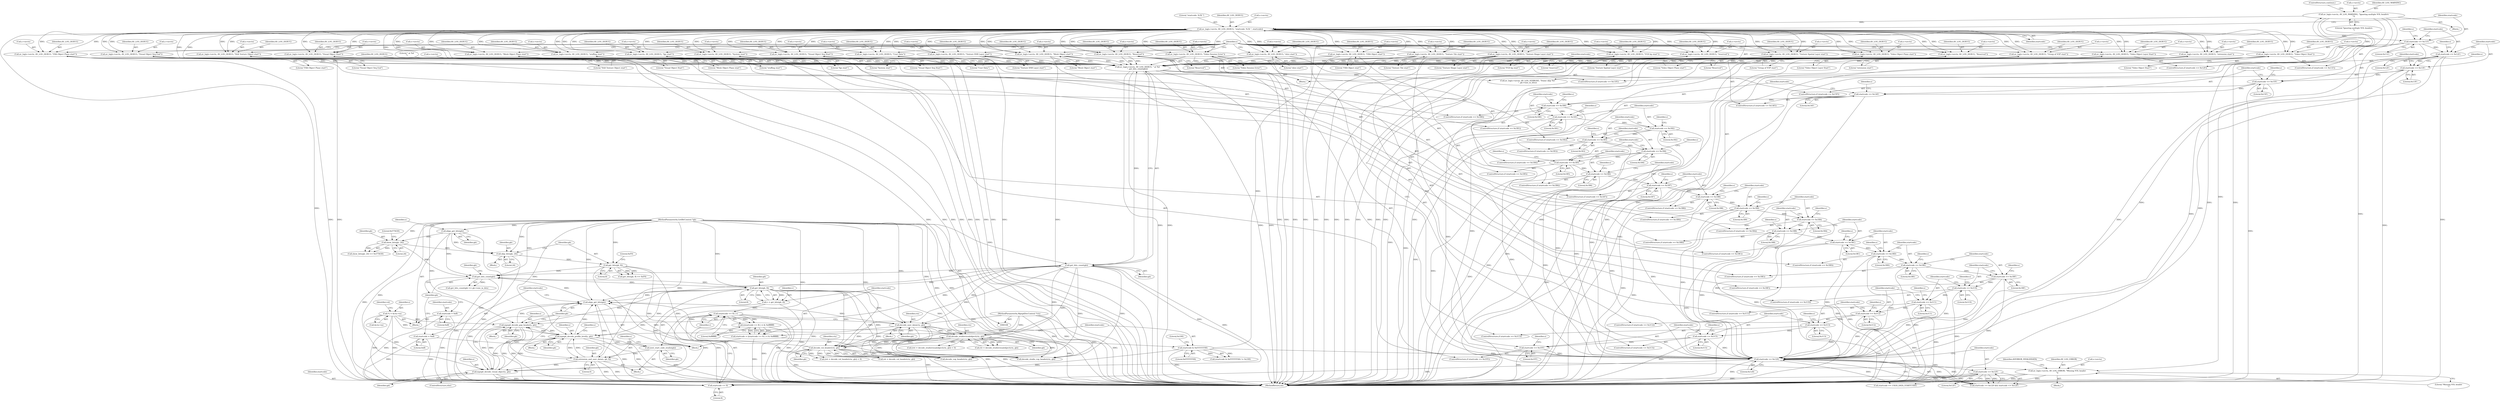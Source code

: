 digraph "0_FFmpeg_2fc108f60f98cd00813418a8754a46476b404a3c@pointer" {
"1000734" [label="(Call,av_log(s->avctx, AV_LOG_ERROR, \"Missing VOL header\n\"))"];
"1000578" [label="(Call,av_log(s->avctx, AV_LOG_WARNING, \"Ignoring multiple VOL headers\n\"))"];
"1000558" [label="(Call,av_log(s->avctx, AV_LOG_DEBUG, \" at %d\n\", get_bits_count(gb)))"];
"1000552" [label="(Call,av_log(s->avctx, AV_LOG_DEBUG, \"System start\"))"];
"1000255" [label="(Call,av_log(s->avctx, AV_LOG_DEBUG, \"startcode: %3X \", startcode))"];
"1000241" [label="(Call,startcode & 0xFFFFFF00)"];
"1000230" [label="(Call,startcode = ((startcode << 8) | v) & 0xffffffff)"];
"1000232" [label="(Call,((startcode << 8) | v) & 0xffffffff)"];
"1000233" [label="(Call,(startcode << 8) | v)"];
"1000234" [label="(Call,startcode << 8)"];
"1000694" [label="(Call,startcode = 0xff)"];
"1000568" [label="(Call,startcode >= 0x120)"];
"1000285" [label="(Call,startcode <= 0x13F)"];
"1000274" [label="(Call,startcode <= 0x12F)"];
"1000263" [label="(Call,startcode <= 0x11F)"];
"1000318" [label="(Call,startcode == 0x1B0)"];
"1000307" [label="(Call,startcode <= 0x1AF)"];
"1000296" [label="(Call,startcode <= 0x15F)"];
"1000406" [label="(Call,startcode == 0x1B8)"];
"1000395" [label="(Call,startcode == 0x1B7)"];
"1000384" [label="(Call,startcode == 0x1B6)"];
"1000373" [label="(Call,startcode == 0x1B5)"];
"1000362" [label="(Call,startcode == 0x1B4)"];
"1000351" [label="(Call,startcode == 0x1B3)"];
"1000340" [label="(Call,startcode == 0x1B2)"];
"1000329" [label="(Call,startcode == 0x1B1)"];
"1000417" [label="(Call,startcode == 0x1B9)"];
"1000472" [label="(Call,startcode == 0x1BE)"];
"1000461" [label="(Call,startcode == 0x1BD)"];
"1000450" [label="(Call,startcode == 0x1BC)"];
"1000439" [label="(Call,startcode == 0x1BB)"];
"1000428" [label="(Call,startcode == 0x1BA)"];
"1000516" [label="(Call,startcode == 0x1C2)"];
"1000505" [label="(Call,startcode == 0x1C1)"];
"1000494" [label="(Call,startcode == 0x1C0)"];
"1000483" [label="(Call,startcode == 0x1BF)"];
"1000549" [label="(Call,startcode <= 0x1FF)"];
"1000538" [label="(Call,startcode <= 0x1C5)"];
"1000527" [label="(Call,startcode == 0x1C3)"];
"1000571" [label="(Call,startcode <= 0x12F)"];
"1000172" [label="(Call,startcode = 0xff)"];
"1000225" [label="(Call,v = get_bits(gb, 8))"];
"1000227" [label="(Call,get_bits(gb, 8))"];
"1000179" [label="(Call,get_bits_count(gb))"];
"1000157" [label="(Call,show_bits(gb, 24))"];
"1000126" [label="(Call,align_get_bits(gb))"];
"1000110" [label="(MethodParameterIn,GetBitContext *gb)"];
"1000564" [label="(Call,get_bits_count(gb))"];
"1000167" [label="(Call,get_bits(gb, 8))"];
"1000162" [label="(Call,skip_bits(gb, 24))"];
"1000692" [label="(Call,align_get_bits(gb))"];
"1000612" [label="(Call,mpeg4_decode_gop_header(s, gb))"];
"1000621" [label="(Call,mpeg4_decode_profile_level(s, gb))"];
"1000682" [label="(Call,mpeg4_decode_visual_object(s, gb))"];
"1000113" [label="(Call,*s = &ctx->m)"];
"1000656" [label="(Call,extension_and_user_data(s, gb, 0))"];
"1000654" [label="(Call,next_start_code_studio(gb))"];
"1000675" [label="(Call,decode_studiovisualobject(ctx, gb))"];
"1000591" [label="(Call,decode_vol_header(ctx, gb))"];
"1000603" [label="(Call,decode_user_data(ctx, gb))"];
"1000109" [label="(MethodParameterIn,Mpeg4DecContext *ctx)"];
"1000497" [label="(Call,av_log(s->avctx, AV_LOG_DEBUG, \"Texture SNR Layer start\"))"];
"1000310" [label="(Call,av_log(s->avctx, AV_LOG_DEBUG, \"Reserved\"))"];
"1000530" [label="(Call,av_log(s->avctx, AV_LOG_DEBUG, \"stuffing start\"))"];
"1000387" [label="(Call,av_log(s->avctx, AV_LOG_DEBUG, \"Video Object Plane start\"))"];
"1000431" [label="(Call,av_log(s->avctx, AV_LOG_DEBUG, \"FBA Object start\"))"];
"1000321" [label="(Call,av_log(s->avctx, AV_LOG_DEBUG, \"Visual Object Seq Start\"))"];
"1000420" [label="(Call,av_log(s->avctx, AV_LOG_DEBUG, \"fgs start\"))"];
"1000453" [label="(Call,av_log(s->avctx, AV_LOG_DEBUG, \"Mesh Object start\"))"];
"1000398" [label="(Call,av_log(s->avctx, AV_LOG_DEBUG, \"slice start\"))"];
"1000376" [label="(Call,av_log(s->avctx, AV_LOG_DEBUG, \"Visual Object Start\"))"];
"1000332" [label="(Call,av_log(s->avctx, AV_LOG_DEBUG, \"Visual Object Seq End\"))"];
"1000343" [label="(Call,av_log(s->avctx, AV_LOG_DEBUG, \"User Data\"))"];
"1000519" [label="(Call,av_log(s->avctx, AV_LOG_DEBUG, \"Texture Shape Layer start\"))"];
"1000508" [label="(Call,av_log(s->avctx, AV_LOG_DEBUG, \"Texture Tile start\"))"];
"1000442" [label="(Call,av_log(s->avctx, AV_LOG_DEBUG, \"FBA Object Plane start\"))"];
"1000464" [label="(Call,av_log(s->avctx, AV_LOG_DEBUG, \"Mesh Object Plane start\"))"];
"1000475" [label="(Call,av_log(s->avctx, AV_LOG_DEBUG, \"Still Texture Object start\"))"];
"1000288" [label="(Call,av_log(s->avctx, AV_LOG_DEBUG, \"Reserved\"))"];
"1000266" [label="(Call,av_log(s->avctx, AV_LOG_DEBUG, \"Video Object Start\"))"];
"1000541" [label="(Call,av_log(s->avctx, AV_LOG_DEBUG, \"reserved\"))"];
"1000277" [label="(Call,av_log(s->avctx, AV_LOG_DEBUG, \"Video Object Layer Start\"))"];
"1000365" [label="(Call,av_log(s->avctx, AV_LOG_DEBUG, \"Video Session Error\"))"];
"1000299" [label="(Call,av_log(s->avctx, AV_LOG_DEBUG, \"FGS bp start\"))"];
"1000409" [label="(Call,av_log(s->avctx, AV_LOG_DEBUG, \"extension start\"))"];
"1000486" [label="(Call,av_log(s->avctx, AV_LOG_DEBUG, \"Texture Spatial Layer start\"))"];
"1000354" [label="(Call,av_log(s->avctx, AV_LOG_DEBUG, \"Group of VOP start\"))"];
"1000227" [label="(Call,get_bits(gb, 8))"];
"1000465" [label="(Call,s->avctx)"];
"1000124" [label="(Identifier,vol)"];
"1000629" [label="(Identifier,s)"];
"1000438" [label="(ControlStructure,if (startcode == 0x1BB))"];
"1000359" [label="(Literal,\"Group of VOP start\")"];
"1000279" [label="(Identifier,s)"];
"1000443" [label="(Call,s->avctx)"];
"1000367" [label="(Identifier,s)"];
"1000458" [label="(Literal,\"Mesh Object start\")"];
"1000166" [label="(Call,get_bits(gb, 8) == 0xF0)"];
"1000386" [label="(Literal,0x1B6)"];
"1000604" [label="(Identifier,ctx)"];
"1000442" [label="(Call,av_log(s->avctx, AV_LOG_DEBUG, \"FBA Object Plane start\"))"];
"1000127" [label="(Identifier,gb)"];
"1000510" [label="(Identifier,s)"];
"1000739" [label="(Literal,\"Missing VOL header\n\")"];
"1000472" [label="(Call,startcode == 0x1BE)"];
"1000548" [label="(ControlStructure,if (startcode <= 0x1FF))"];
"1000375" [label="(Literal,0x1B5)"];
"1000405" [label="(ControlStructure,if (startcode == 0x1B8))"];
"1000497" [label="(Call,av_log(s->avctx, AV_LOG_DEBUG, \"Texture SNR Layer start\"))"];
"1000325" [label="(Identifier,AV_LOG_DEBUG)"];
"1000172" [label="(Call,startcode = 0xff)"];
"1000683" [label="(Identifier,s)"];
"1000179" [label="(Call,get_bits_count(gb))"];
"1000743" [label="(Call,decode_studio_vop_header(ctx, gb))"];
"1000339" [label="(ControlStructure,if (startcode == 0x1B2))"];
"1000460" [label="(ControlStructure,if (startcode == 0x1BD))"];
"1000361" [label="(ControlStructure,if (startcode == 0x1B4))"];
"1000299" [label="(Call,av_log(s->avctx, AV_LOG_DEBUG, \"FGS bp start\"))"];
"1000526" [label="(ControlStructure,if (startcode == 0x1C3))"];
"1000592" [label="(Identifier,ctx)"];
"1000115" [label="(Call,&ctx->m)"];
"1000433" [label="(Identifier,s)"];
"1000429" [label="(Identifier,startcode)"];
"1000485" [label="(Literal,0x1BF)"];
"1000345" [label="(Identifier,s)"];
"1000259" [label="(Identifier,AV_LOG_DEBUG)"];
"1000577" [label="(Block,)"];
"1000387" [label="(Call,av_log(s->avctx, AV_LOG_DEBUG, \"Video Object Plane start\"))"];
"1000306" [label="(ControlStructure,if (startcode <= 0x1AF))"];
"1000326" [label="(Literal,\"Visual Object Seq Start\")"];
"1000242" [label="(Identifier,startcode)"];
"1000228" [label="(Identifier,gb)"];
"1000656" [label="(Call,extension_and_user_data(s, gb, 0))"];
"1000396" [label="(Identifier,startcode)"];
"1000334" [label="(Identifier,s)"];
"1000549" [label="(Call,startcode <= 0x1FF)"];
"1000532" [label="(Identifier,s)"];
"1000455" [label="(Identifier,s)"];
"1000488" [label="(Identifier,s)"];
"1000435" [label="(Identifier,AV_LOG_DEBUG)"];
"1000342" [label="(Literal,0x1B2)"];
"1000695" [label="(Identifier,startcode)"];
"1000377" [label="(Call,s->avctx)"];
"1000266" [label="(Call,av_log(s->avctx, AV_LOG_DEBUG, \"Video Object Start\"))"];
"1000344" [label="(Call,s->avctx)"];
"1000315" [label="(Literal,\"Reserved\")"];
"1000234" [label="(Call,startcode << 8)"];
"1000531" [label="(Call,s->avctx)"];
"1000407" [label="(Identifier,startcode)"];
"1000170" [label="(Literal,0xF0)"];
"1000494" [label="(Call,startcode == 0x1C0)"];
"1000490" [label="(Identifier,AV_LOG_DEBUG)"];
"1000158" [label="(Identifier,gb)"];
"1000502" [label="(Literal,\"Texture SNR Layer start\")"];
"1000538" [label="(Call,startcode <= 0x1C5)"];
"1000293" [label="(Literal,\"Reserved\")"];
"1000394" [label="(ControlStructure,if (startcode == 0x1B7))"];
"1000471" [label="(ControlStructure,if (startcode == 0x1BE))"];
"1000414" [label="(Literal,\"extension start\")"];
"1000378" [label="(Identifier,s)"];
"1000696" [label="(Literal,0xff)"];
"1000599" [label="(Call,startcode == USER_DATA_STARTCODE)"];
"1000321" [label="(Call,av_log(s->avctx, AV_LOG_DEBUG, \"Visual Object Seq Start\"))"];
"1000454" [label="(Call,s->avctx)"];
"1000469" [label="(Literal,\"Mesh Object Plane start\")"];
"1000648" [label="(Block,)"];
"1000354" [label="(Call,av_log(s->avctx, AV_LOG_DEBUG, \"Group of VOP start\"))"];
"1000174" [label="(Literal,0xff)"];
"1000622" [label="(Identifier,s)"];
"1000311" [label="(Call,s->avctx)"];
"1000397" [label="(Literal,0x1B7)"];
"1000735" [label="(Call,s->avctx)"];
"1000236" [label="(Literal,8)"];
"1000501" [label="(Identifier,AV_LOG_DEBUG)"];
"1000528" [label="(Identifier,startcode)"];
"1000425" [label="(Literal,\"fgs start\")"];
"1000556" [label="(Identifier,AV_LOG_DEBUG)"];
"1000243" [label="(Literal,0xFFFFFF00)"];
"1000317" [label="(ControlStructure,if (startcode == 0x1B0))"];
"1000353" [label="(Literal,0x1B3)"];
"1000462" [label="(Identifier,startcode)"];
"1000167" [label="(Call,get_bits(gb, 8))"];
"1000400" [label="(Identifier,s)"];
"1000275" [label="(Identifier,startcode)"];
"1000491" [label="(Literal,\"Texture Spatial Layer start\")"];
"1000523" [label="(Identifier,AV_LOG_DEBUG)"];
"1000420" [label="(Call,av_log(s->avctx, AV_LOG_DEBUG, \"fgs start\"))"];
"1000463" [label="(Literal,0x1BD)"];
"1000406" [label="(Call,startcode == 0x1B8)"];
"1000484" [label="(Identifier,startcode)"];
"1000552" [label="(Call,av_log(s->avctx, AV_LOG_DEBUG, \"System start\"))"];
"1000567" [label="(Call,startcode >= 0x120 && startcode <= 0x12F)"];
"1000301" [label="(Identifier,s)"];
"1000473" [label="(Identifier,startcode)"];
"1000519" [label="(Call,av_log(s->avctx, AV_LOG_DEBUG, \"Texture Shape Layer start\"))"];
"1000362" [label="(Call,startcode == 0x1B4)"];
"1000180" [label="(Identifier,gb)"];
"1000109" [label="(MethodParameterIn,Mpeg4DecContext *ctx)"];
"1000132" [label="(Identifier,s)"];
"1000612" [label="(Call,mpeg4_decode_gop_header(s, gb))"];
"1000322" [label="(Call,s->avctx)"];
"1000570" [label="(Literal,0x120)"];
"1000173" [label="(Identifier,startcode)"];
"1000520" [label="(Call,s->avctx)"];
"1000330" [label="(Identifier,startcode)"];
"1000734" [label="(Call,av_log(s->avctx, AV_LOG_ERROR, \"Missing VOL header\n\"))"];
"1000496" [label="(Literal,0x1C0)"];
"1000541" [label="(Call,av_log(s->avctx, AV_LOG_DEBUG, \"reserved\"))"];
"1000682" [label="(Call,mpeg4_decode_visual_object(s, gb))"];
"1000517" [label="(Identifier,startcode)"];
"1000542" [label="(Call,s->avctx)"];
"1000261" [label="(Identifier,startcode)"];
"1000537" [label="(ControlStructure,if (startcode <= 0x1C5))"];
"1000162" [label="(Call,skip_bits(gb, 24))"];
"1000157" [label="(Call,show_bits(gb, 24))"];
"1000550" [label="(Identifier,startcode)"];
"1000588" [label="(Call,(ret = decode_vol_header(ctx, gb)) < 0)"];
"1000384" [label="(Call,startcode == 0x1B6)"];
"1000235" [label="(Identifier,startcode)"];
"1000741" [label="(Identifier,AVERROR_INVALIDDATA)"];
"1000284" [label="(ControlStructure,if (startcode <= 0x13F))"];
"1000733" [label="(Block,)"];
"1000352" [label="(Identifier,startcode)"];
"1000282" [label="(Literal,\"Video Object Layer Start\")"];
"1000530" [label="(Call,av_log(s->avctx, AV_LOG_DEBUG, \"stuffing start\"))"];
"1000303" [label="(Identifier,AV_LOG_DEBUG)"];
"1000232" [label="(Call,((startcode << 8) | v) & 0xffffffff)"];
"1000543" [label="(Identifier,s)"];
"1000427" [label="(ControlStructure,if (startcode == 0x1BA))"];
"1000444" [label="(Identifier,s)"];
"1000451" [label="(Identifier,startcode)"];
"1000655" [label="(Identifier,gb)"];
"1000169" [label="(Literal,8)"];
"1000440" [label="(Identifier,startcode)"];
"1000613" [label="(Identifier,s)"];
"1000254" [label="(Block,)"];
"1000535" [label="(Literal,\"stuffing start\")"];
"1000499" [label="(Identifier,s)"];
"1000558" [label="(Call,av_log(s->avctx, AV_LOG_DEBUG, \" at %d\n\", get_bits_count(gb)))"];
"1000383" [label="(ControlStructure,if (startcode == 0x1B6))"];
"1000569" [label="(Identifier,startcode)"];
"1000557" [label="(Literal,\"System start\")"];
"1000211" [label="(Call,av_log(s->avctx, AV_LOG_VERBOSE, \"frame skip %d\n\", gb->size_in_bits))"];
"1000126" [label="(Call,align_get_bits(gb))"];
"1000468" [label="(Identifier,AV_LOG_DEBUG)"];
"1000318" [label="(Call,startcode == 0x1B0)"];
"1000363" [label="(Identifier,startcode)"];
"1000658" [label="(Identifier,gb)"];
"1000614" [label="(Identifier,gb)"];
"1000546" [label="(Literal,\"reserved\")"];
"1000351" [label="(Call,startcode == 0x1B3)"];
"1000516" [label="(Call,startcode == 0x1C2)"];
"1000654" [label="(Call,next_start_code_studio(gb))"];
"1000271" [label="(Literal,\"Video Object Start\")"];
"1000562" [label="(Identifier,AV_LOG_DEBUG)"];
"1000563" [label="(Literal,\" at %d\n\")"];
"1000591" [label="(Call,decode_vol_header(ctx, gb))"];
"1000512" [label="(Identifier,AV_LOG_DEBUG)"];
"1000255" [label="(Call,av_log(s->avctx, AV_LOG_DEBUG, \"startcode: %3X \", startcode))"];
"1000464" [label="(Call,av_log(s->avctx, AV_LOG_DEBUG, \"Mesh Object Plane start\"))"];
"1000156" [label="(Call,show_bits(gb, 24) == 0x575630)"];
"1000477" [label="(Identifier,s)"];
"1000589" [label="(Call,ret = decode_vol_header(ctx, gb))"];
"1000584" [label="(ControlStructure,continue;)"];
"1000389" [label="(Identifier,s)"];
"1000296" [label="(Call,startcode <= 0x15F)"];
"1000508" [label="(Call,av_log(s->avctx, AV_LOG_DEBUG, \"Texture Tile start\"))"];
"1000256" [label="(Call,s->avctx)"];
"1000408" [label="(Literal,0x1B8)"];
"1000178" [label="(Call,get_bits_count(gb) >= gb->size_in_bits)"];
"1000402" [label="(Identifier,AV_LOG_DEBUG)"];
"1000559" [label="(Call,s->avctx)"];
"1000466" [label="(Identifier,s)"];
"1000413" [label="(Identifier,AV_LOG_DEBUG)"];
"1000111" [label="(Block,)"];
"1000331" [label="(Literal,0x1B1)"];
"1000551" [label="(Literal,0x1FF)"];
"1000340" [label="(Call,startcode == 0x1B2)"];
"1000504" [label="(ControlStructure,if (startcode == 0x1C1))"];
"1000398" [label="(Call,av_log(s->avctx, AV_LOG_DEBUG, \"slice start\"))"];
"1000307" [label="(Call,startcode <= 0x1AF)"];
"1000403" [label="(Literal,\"slice start\")"];
"1000527" [label="(Call,startcode == 0x1C3)"];
"1000274" [label="(Call,startcode <= 0x12F)"];
"1000310" [label="(Call,av_log(s->avctx, AV_LOG_DEBUG, \"Reserved\"))"];
"1000241" [label="(Call,startcode & 0xFFFFFF00)"];
"1000748" [label="(Call,decode_vop_header(ctx, gb))"];
"1000388" [label="(Call,s->avctx)"];
"1000226" [label="(Identifier,v)"];
"1000573" [label="(Literal,0x12F)"];
"1000507" [label="(Literal,0x1C1)"];
"1000738" [label="(Identifier,AV_LOG_ERROR)"];
"1000364" [label="(Literal,0x1B4)"];
"1000428" [label="(Call,startcode == 0x1BA)"];
"1000432" [label="(Call,s->avctx)"];
"1000332" [label="(Call,av_log(s->avctx, AV_LOG_DEBUG, \"Visual Object Seq End\"))"];
"1000553" [label="(Call,s->avctx)"];
"1000260" [label="(Literal,\"startcode: %3X \")"];
"1000268" [label="(Identifier,s)"];
"1000225" [label="(Call,v = get_bits(gb, 8))"];
"1000308" [label="(Identifier,startcode)"];
"1000751" [label="(MethodReturn,int)"];
"1000336" [label="(Identifier,AV_LOG_DEBUG)"];
"1000366" [label="(Call,s->avctx)"];
"1000329" [label="(Call,startcode == 0x1B1)"];
"1000168" [label="(Identifier,gb)"];
"1000480" [label="(Literal,\"Still Texture Object start\")"];
"1000568" [label="(Call,startcode >= 0x120)"];
"1000565" [label="(Identifier,gb)"];
"1000424" [label="(Identifier,AV_LOG_DEBUG)"];
"1000333" [label="(Call,s->avctx)"];
"1000230" [label="(Call,startcode = ((startcode << 8) | v) & 0xffffffff)"];
"1000554" [label="(Identifier,s)"];
"1000659" [label="(Literal,0)"];
"1000229" [label="(Literal,8)"];
"1000672" [label="(Call,(ret = decode_studiovisualobject(ctx, gb)) < 0)"];
"1000376" [label="(Call,av_log(s->avctx, AV_LOG_DEBUG, \"Visual Object Start\"))"];
"1000474" [label="(Literal,0x1BE)"];
"1000263" [label="(Call,startcode <= 0x11F)"];
"1000161" [label="(Block,)"];
"1000285" [label="(Call,startcode <= 0x13F)"];
"1000476" [label="(Call,s->avctx)"];
"1000411" [label="(Identifier,s)"];
"1000583" [label="(Literal,\"Ignoring multiple VOL headers\n\")"];
"1000447" [label="(Literal,\"FBA Object Plane start\")"];
"1000521" [label="(Identifier,s)"];
"1000240" [label="(Call,(startcode & 0xFFFFFF00) != 0x100)"];
"1000475" [label="(Call,av_log(s->avctx, AV_LOG_DEBUG, \"Still Texture Object start\"))"];
"1000176" [label="(Block,)"];
"1000431" [label="(Call,av_log(s->avctx, AV_LOG_DEBUG, \"FBA Object start\"))"];
"1000290" [label="(Identifier,s)"];
"1000518" [label="(Literal,0x1C2)"];
"1000479" [label="(Identifier,AV_LOG_DEBUG)"];
"1000238" [label="(Literal,0xffffffff)"];
"1000545" [label="(Identifier,AV_LOG_DEBUG)"];
"1000304" [label="(Literal,\"FGS bp start\")"];
"1000365" [label="(Call,av_log(s->avctx, AV_LOG_DEBUG, \"Video Session Error\"))"];
"1000495" [label="(Identifier,startcode)"];
"1000602" [label="(Block,)"];
"1000684" [label="(Identifier,gb)"];
"1000320" [label="(Literal,0x1B0)"];
"1000288" [label="(Call,av_log(s->avctx, AV_LOG_DEBUG, \"Reserved\"))"];
"1000529" [label="(Literal,0x1C3)"];
"1000289" [label="(Call,s->avctx)"];
"1000372" [label="(ControlStructure,if (startcode == 0x1B5))"];
"1000453" [label="(Call,av_log(s->avctx, AV_LOG_DEBUG, \"Mesh Object start\"))"];
"1000328" [label="(ControlStructure,if (startcode == 0x1B1))"];
"1000621" [label="(Call,mpeg4_decode_profile_level(s, gb))"];
"1000487" [label="(Call,s->avctx)"];
"1000515" [label="(ControlStructure,if (startcode == 0x1C2))"];
"1000593" [label="(Identifier,gb)"];
"1000273" [label="(ControlStructure,if (startcode <= 0x12F))"];
"1000358" [label="(Identifier,AV_LOG_DEBUG)"];
"1000430" [label="(Literal,0x1BA)"];
"1000673" [label="(Call,ret = decode_studiovisualobject(ctx, gb))"];
"1000278" [label="(Call,s->avctx)"];
"1000160" [label="(Literal,0x575630)"];
"1000657" [label="(Identifier,s)"];
"1000694" [label="(Call,startcode = 0xff)"];
"1000385" [label="(Identifier,startcode)"];
"1000277" [label="(Call,av_log(s->avctx, AV_LOG_DEBUG, \"Video Object Layer Start\"))"];
"1000416" [label="(ControlStructure,if (startcode == 0x1B9))"];
"1000623" [label="(Identifier,gb)"];
"1000264" [label="(Identifier,startcode)"];
"1000693" [label="(Identifier,gb)"];
"1000399" [label="(Call,s->avctx)"];
"1000417" [label="(Call,startcode == 0x1B9)"];
"1000369" [label="(Identifier,AV_LOG_DEBUG)"];
"1000498" [label="(Call,s->avctx)"];
"1000233" [label="(Call,(startcode << 8) | v)"];
"1000675" [label="(Call,decode_studiovisualobject(ctx, gb))"];
"1000676" [label="(Identifier,ctx)"];
"1000298" [label="(Literal,0x15F)"];
"1000297" [label="(Identifier,startcode)"];
"1000450" [label="(Call,startcode == 0x1BC)"];
"1000312" [label="(Identifier,s)"];
"1000355" [label="(Call,s->avctx)"];
"1000506" [label="(Identifier,startcode)"];
"1000486" [label="(Call,av_log(s->avctx, AV_LOG_DEBUG, \"Texture Spatial Layer start\"))"];
"1000270" [label="(Identifier,AV_LOG_DEBUG)"];
"1000560" [label="(Identifier,s)"];
"1000681" [label="(ControlStructure,else)"];
"1000564" [label="(Call,get_bits_count(gb))"];
"1000265" [label="(Literal,0x11F)"];
"1000524" [label="(Literal,\"Texture Shape Layer start\")"];
"1000286" [label="(Identifier,startcode)"];
"1000513" [label="(Literal,\"Texture Tile start\")"];
"1000381" [label="(Literal,\"Visual Object Start\")"];
"1000439" [label="(Call,startcode == 0x1BB)"];
"1000159" [label="(Literal,24)"];
"1000677" [label="(Identifier,gb)"];
"1000505" [label="(Call,startcode == 0x1C1)"];
"1000418" [label="(Identifier,startcode)"];
"1000392" [label="(Literal,\"Video Object Plane start\")"];
"1000419" [label="(Literal,0x1B9)"];
"1000341" [label="(Identifier,startcode)"];
"1000410" [label="(Call,s->avctx)"];
"1000571" [label="(Call,startcode <= 0x12F)"];
"1000692" [label="(Call,align_get_bits(gb))"];
"1000579" [label="(Call,s->avctx)"];
"1000323" [label="(Identifier,s)"];
"1000446" [label="(Identifier,AV_LOG_DEBUG)"];
"1000350" [label="(ControlStructure,if (startcode == 0x1B3))"];
"1000287" [label="(Literal,0x13F)"];
"1000300" [label="(Call,s->avctx)"];
"1000582" [label="(Identifier,AV_LOG_WARNING)"];
"1000540" [label="(Literal,0x1C5)"];
"1000493" [label="(ControlStructure,if (startcode == 0x1C0))"];
"1000452" [label="(Literal,0x1BC)"];
"1000267" [label="(Call,s->avctx)"];
"1000409" [label="(Call,av_log(s->avctx, AV_LOG_DEBUG, \"extension start\"))"];
"1000114" [label="(Identifier,s)"];
"1000461" [label="(Call,startcode == 0x1BD)"];
"1000309" [label="(Literal,0x1AF)"];
"1000343" [label="(Call,av_log(s->avctx, AV_LOG_DEBUG, \"User Data\"))"];
"1000314" [label="(Identifier,AV_LOG_DEBUG)"];
"1000380" [label="(Identifier,AV_LOG_DEBUG)"];
"1000534" [label="(Identifier,AV_LOG_DEBUG)"];
"1000337" [label="(Literal,\"Visual Object Seq End\")"];
"1000292" [label="(Identifier,AV_LOG_DEBUG)"];
"1000110" [label="(MethodParameterIn,GetBitContext *gb)"];
"1000441" [label="(Literal,0x1BB)"];
"1000620" [label="(Block,)"];
"1000374" [label="(Identifier,startcode)"];
"1000244" [label="(Literal,0x100)"];
"1000483" [label="(Call,startcode == 0x1BF)"];
"1000163" [label="(Identifier,gb)"];
"1000539" [label="(Identifier,startcode)"];
"1000572" [label="(Identifier,startcode)"];
"1000449" [label="(ControlStructure,if (startcode == 0x1BC))"];
"1000276" [label="(Literal,0x12F)"];
"1000391" [label="(Identifier,AV_LOG_DEBUG)"];
"1000262" [label="(ControlStructure,if (startcode <= 0x11F))"];
"1000603" [label="(Call,decode_user_data(ctx, gb))"];
"1000347" [label="(Identifier,AV_LOG_DEBUG)"];
"1000605" [label="(Identifier,gb)"];
"1000348" [label="(Literal,\"User Data\")"];
"1000436" [label="(Literal,\"FBA Object start\")"];
"1000509" [label="(Call,s->avctx)"];
"1000295" [label="(ControlStructure,if (startcode <= 0x15F))"];
"1000182" [label="(Identifier,gb)"];
"1000164" [label="(Literal,24)"];
"1000578" [label="(Call,av_log(s->avctx, AV_LOG_WARNING, \"Ignoring multiple VOL headers\n\"))"];
"1000395" [label="(Call,startcode == 0x1B7)"];
"1000457" [label="(Identifier,AV_LOG_DEBUG)"];
"1000281" [label="(Identifier,AV_LOG_DEBUG)"];
"1000611" [label="(Block,)"];
"1000370" [label="(Literal,\"Video Session Error\")"];
"1000356" [label="(Identifier,s)"];
"1000231" [label="(Identifier,startcode)"];
"1000373" [label="(Call,startcode == 0x1B5)"];
"1000237" [label="(Identifier,v)"];
"1000319" [label="(Identifier,startcode)"];
"1000482" [label="(ControlStructure,if (startcode == 0x1BF))"];
"1000113" [label="(Call,*s = &ctx->m)"];
"1000421" [label="(Call,s->avctx)"];
"1000422" [label="(Identifier,s)"];
"1000734" -> "1000733"  [label="AST: "];
"1000734" -> "1000739"  [label="CFG: "];
"1000735" -> "1000734"  [label="AST: "];
"1000738" -> "1000734"  [label="AST: "];
"1000739" -> "1000734"  [label="AST: "];
"1000741" -> "1000734"  [label="CFG: "];
"1000734" -> "1000751"  [label="DDG: "];
"1000734" -> "1000751"  [label="DDG: "];
"1000734" -> "1000751"  [label="DDG: "];
"1000578" -> "1000734"  [label="DDG: "];
"1000558" -> "1000734"  [label="DDG: "];
"1000578" -> "1000577"  [label="AST: "];
"1000578" -> "1000583"  [label="CFG: "];
"1000579" -> "1000578"  [label="AST: "];
"1000582" -> "1000578"  [label="AST: "];
"1000583" -> "1000578"  [label="AST: "];
"1000584" -> "1000578"  [label="CFG: "];
"1000578" -> "1000751"  [label="DDG: "];
"1000578" -> "1000751"  [label="DDG: "];
"1000578" -> "1000751"  [label="DDG: "];
"1000578" -> "1000211"  [label="DDG: "];
"1000578" -> "1000255"  [label="DDG: "];
"1000558" -> "1000578"  [label="DDG: "];
"1000558" -> "1000254"  [label="AST: "];
"1000558" -> "1000564"  [label="CFG: "];
"1000559" -> "1000558"  [label="AST: "];
"1000562" -> "1000558"  [label="AST: "];
"1000563" -> "1000558"  [label="AST: "];
"1000564" -> "1000558"  [label="AST: "];
"1000569" -> "1000558"  [label="CFG: "];
"1000558" -> "1000751"  [label="DDG: "];
"1000558" -> "1000751"  [label="DDG: "];
"1000558" -> "1000751"  [label="DDG: "];
"1000558" -> "1000751"  [label="DDG: "];
"1000558" -> "1000211"  [label="DDG: "];
"1000558" -> "1000255"  [label="DDG: "];
"1000558" -> "1000255"  [label="DDG: "];
"1000552" -> "1000558"  [label="DDG: "];
"1000552" -> "1000558"  [label="DDG: "];
"1000497" -> "1000558"  [label="DDG: "];
"1000497" -> "1000558"  [label="DDG: "];
"1000310" -> "1000558"  [label="DDG: "];
"1000310" -> "1000558"  [label="DDG: "];
"1000530" -> "1000558"  [label="DDG: "];
"1000530" -> "1000558"  [label="DDG: "];
"1000387" -> "1000558"  [label="DDG: "];
"1000387" -> "1000558"  [label="DDG: "];
"1000431" -> "1000558"  [label="DDG: "];
"1000431" -> "1000558"  [label="DDG: "];
"1000321" -> "1000558"  [label="DDG: "];
"1000321" -> "1000558"  [label="DDG: "];
"1000420" -> "1000558"  [label="DDG: "];
"1000420" -> "1000558"  [label="DDG: "];
"1000255" -> "1000558"  [label="DDG: "];
"1000255" -> "1000558"  [label="DDG: "];
"1000453" -> "1000558"  [label="DDG: "];
"1000453" -> "1000558"  [label="DDG: "];
"1000398" -> "1000558"  [label="DDG: "];
"1000398" -> "1000558"  [label="DDG: "];
"1000376" -> "1000558"  [label="DDG: "];
"1000376" -> "1000558"  [label="DDG: "];
"1000332" -> "1000558"  [label="DDG: "];
"1000332" -> "1000558"  [label="DDG: "];
"1000343" -> "1000558"  [label="DDG: "];
"1000343" -> "1000558"  [label="DDG: "];
"1000519" -> "1000558"  [label="DDG: "];
"1000519" -> "1000558"  [label="DDG: "];
"1000508" -> "1000558"  [label="DDG: "];
"1000508" -> "1000558"  [label="DDG: "];
"1000442" -> "1000558"  [label="DDG: "];
"1000442" -> "1000558"  [label="DDG: "];
"1000464" -> "1000558"  [label="DDG: "];
"1000464" -> "1000558"  [label="DDG: "];
"1000475" -> "1000558"  [label="DDG: "];
"1000475" -> "1000558"  [label="DDG: "];
"1000288" -> "1000558"  [label="DDG: "];
"1000288" -> "1000558"  [label="DDG: "];
"1000266" -> "1000558"  [label="DDG: "];
"1000266" -> "1000558"  [label="DDG: "];
"1000541" -> "1000558"  [label="DDG: "];
"1000541" -> "1000558"  [label="DDG: "];
"1000277" -> "1000558"  [label="DDG: "];
"1000277" -> "1000558"  [label="DDG: "];
"1000365" -> "1000558"  [label="DDG: "];
"1000365" -> "1000558"  [label="DDG: "];
"1000299" -> "1000558"  [label="DDG: "];
"1000299" -> "1000558"  [label="DDG: "];
"1000409" -> "1000558"  [label="DDG: "];
"1000409" -> "1000558"  [label="DDG: "];
"1000486" -> "1000558"  [label="DDG: "];
"1000486" -> "1000558"  [label="DDG: "];
"1000354" -> "1000558"  [label="DDG: "];
"1000354" -> "1000558"  [label="DDG: "];
"1000564" -> "1000558"  [label="DDG: "];
"1000552" -> "1000548"  [label="AST: "];
"1000552" -> "1000557"  [label="CFG: "];
"1000553" -> "1000552"  [label="AST: "];
"1000556" -> "1000552"  [label="AST: "];
"1000557" -> "1000552"  [label="AST: "];
"1000560" -> "1000552"  [label="CFG: "];
"1000552" -> "1000751"  [label="DDG: "];
"1000255" -> "1000552"  [label="DDG: "];
"1000255" -> "1000552"  [label="DDG: "];
"1000255" -> "1000254"  [label="AST: "];
"1000255" -> "1000261"  [label="CFG: "];
"1000256" -> "1000255"  [label="AST: "];
"1000259" -> "1000255"  [label="AST: "];
"1000260" -> "1000255"  [label="AST: "];
"1000261" -> "1000255"  [label="AST: "];
"1000264" -> "1000255"  [label="CFG: "];
"1000255" -> "1000751"  [label="DDG: "];
"1000241" -> "1000255"  [label="DDG: "];
"1000255" -> "1000263"  [label="DDG: "];
"1000255" -> "1000266"  [label="DDG: "];
"1000255" -> "1000266"  [label="DDG: "];
"1000255" -> "1000277"  [label="DDG: "];
"1000255" -> "1000277"  [label="DDG: "];
"1000255" -> "1000288"  [label="DDG: "];
"1000255" -> "1000288"  [label="DDG: "];
"1000255" -> "1000299"  [label="DDG: "];
"1000255" -> "1000299"  [label="DDG: "];
"1000255" -> "1000310"  [label="DDG: "];
"1000255" -> "1000310"  [label="DDG: "];
"1000255" -> "1000321"  [label="DDG: "];
"1000255" -> "1000321"  [label="DDG: "];
"1000255" -> "1000332"  [label="DDG: "];
"1000255" -> "1000332"  [label="DDG: "];
"1000255" -> "1000343"  [label="DDG: "];
"1000255" -> "1000343"  [label="DDG: "];
"1000255" -> "1000354"  [label="DDG: "];
"1000255" -> "1000354"  [label="DDG: "];
"1000255" -> "1000365"  [label="DDG: "];
"1000255" -> "1000365"  [label="DDG: "];
"1000255" -> "1000376"  [label="DDG: "];
"1000255" -> "1000376"  [label="DDG: "];
"1000255" -> "1000387"  [label="DDG: "];
"1000255" -> "1000387"  [label="DDG: "];
"1000255" -> "1000398"  [label="DDG: "];
"1000255" -> "1000398"  [label="DDG: "];
"1000255" -> "1000409"  [label="DDG: "];
"1000255" -> "1000409"  [label="DDG: "];
"1000255" -> "1000420"  [label="DDG: "];
"1000255" -> "1000420"  [label="DDG: "];
"1000255" -> "1000431"  [label="DDG: "];
"1000255" -> "1000431"  [label="DDG: "];
"1000255" -> "1000442"  [label="DDG: "];
"1000255" -> "1000442"  [label="DDG: "];
"1000255" -> "1000453"  [label="DDG: "];
"1000255" -> "1000453"  [label="DDG: "];
"1000255" -> "1000464"  [label="DDG: "];
"1000255" -> "1000464"  [label="DDG: "];
"1000255" -> "1000475"  [label="DDG: "];
"1000255" -> "1000475"  [label="DDG: "];
"1000255" -> "1000486"  [label="DDG: "];
"1000255" -> "1000486"  [label="DDG: "];
"1000255" -> "1000497"  [label="DDG: "];
"1000255" -> "1000497"  [label="DDG: "];
"1000255" -> "1000508"  [label="DDG: "];
"1000255" -> "1000508"  [label="DDG: "];
"1000255" -> "1000519"  [label="DDG: "];
"1000255" -> "1000519"  [label="DDG: "];
"1000255" -> "1000530"  [label="DDG: "];
"1000255" -> "1000530"  [label="DDG: "];
"1000255" -> "1000541"  [label="DDG: "];
"1000255" -> "1000541"  [label="DDG: "];
"1000241" -> "1000240"  [label="AST: "];
"1000241" -> "1000243"  [label="CFG: "];
"1000242" -> "1000241"  [label="AST: "];
"1000243" -> "1000241"  [label="AST: "];
"1000244" -> "1000241"  [label="CFG: "];
"1000241" -> "1000751"  [label="DDG: "];
"1000241" -> "1000234"  [label="DDG: "];
"1000241" -> "1000240"  [label="DDG: "];
"1000241" -> "1000240"  [label="DDG: "];
"1000230" -> "1000241"  [label="DDG: "];
"1000241" -> "1000568"  [label="DDG: "];
"1000230" -> "1000176"  [label="AST: "];
"1000230" -> "1000232"  [label="CFG: "];
"1000231" -> "1000230"  [label="AST: "];
"1000232" -> "1000230"  [label="AST: "];
"1000242" -> "1000230"  [label="CFG: "];
"1000230" -> "1000751"  [label="DDG: "];
"1000232" -> "1000230"  [label="DDG: "];
"1000232" -> "1000230"  [label="DDG: "];
"1000232" -> "1000238"  [label="CFG: "];
"1000233" -> "1000232"  [label="AST: "];
"1000238" -> "1000232"  [label="AST: "];
"1000232" -> "1000751"  [label="DDG: "];
"1000233" -> "1000232"  [label="DDG: "];
"1000233" -> "1000232"  [label="DDG: "];
"1000233" -> "1000237"  [label="CFG: "];
"1000234" -> "1000233"  [label="AST: "];
"1000237" -> "1000233"  [label="AST: "];
"1000238" -> "1000233"  [label="CFG: "];
"1000233" -> "1000751"  [label="DDG: "];
"1000233" -> "1000751"  [label="DDG: "];
"1000234" -> "1000233"  [label="DDG: "];
"1000234" -> "1000233"  [label="DDG: "];
"1000225" -> "1000233"  [label="DDG: "];
"1000234" -> "1000236"  [label="CFG: "];
"1000235" -> "1000234"  [label="AST: "];
"1000236" -> "1000234"  [label="AST: "];
"1000237" -> "1000234"  [label="CFG: "];
"1000694" -> "1000234"  [label="DDG: "];
"1000568" -> "1000234"  [label="DDG: "];
"1000571" -> "1000234"  [label="DDG: "];
"1000172" -> "1000234"  [label="DDG: "];
"1000694" -> "1000176"  [label="AST: "];
"1000694" -> "1000696"  [label="CFG: "];
"1000695" -> "1000694"  [label="AST: "];
"1000696" -> "1000694"  [label="AST: "];
"1000180" -> "1000694"  [label="CFG: "];
"1000694" -> "1000751"  [label="DDG: "];
"1000568" -> "1000567"  [label="AST: "];
"1000568" -> "1000570"  [label="CFG: "];
"1000569" -> "1000568"  [label="AST: "];
"1000570" -> "1000568"  [label="AST: "];
"1000572" -> "1000568"  [label="CFG: "];
"1000567" -> "1000568"  [label="CFG: "];
"1000568" -> "1000751"  [label="DDG: "];
"1000568" -> "1000567"  [label="DDG: "];
"1000568" -> "1000567"  [label="DDG: "];
"1000285" -> "1000568"  [label="DDG: "];
"1000318" -> "1000568"  [label="DDG: "];
"1000406" -> "1000568"  [label="DDG: "];
"1000329" -> "1000568"  [label="DDG: "];
"1000417" -> "1000568"  [label="DDG: "];
"1000296" -> "1000568"  [label="DDG: "];
"1000472" -> "1000568"  [label="DDG: "];
"1000516" -> "1000568"  [label="DDG: "];
"1000384" -> "1000568"  [label="DDG: "];
"1000395" -> "1000568"  [label="DDG: "];
"1000549" -> "1000568"  [label="DDG: "];
"1000505" -> "1000568"  [label="DDG: "];
"1000274" -> "1000568"  [label="DDG: "];
"1000439" -> "1000568"  [label="DDG: "];
"1000527" -> "1000568"  [label="DDG: "];
"1000494" -> "1000568"  [label="DDG: "];
"1000263" -> "1000568"  [label="DDG: "];
"1000461" -> "1000568"  [label="DDG: "];
"1000538" -> "1000568"  [label="DDG: "];
"1000450" -> "1000568"  [label="DDG: "];
"1000351" -> "1000568"  [label="DDG: "];
"1000373" -> "1000568"  [label="DDG: "];
"1000307" -> "1000568"  [label="DDG: "];
"1000340" -> "1000568"  [label="DDG: "];
"1000428" -> "1000568"  [label="DDG: "];
"1000362" -> "1000568"  [label="DDG: "];
"1000483" -> "1000568"  [label="DDG: "];
"1000568" -> "1000571"  [label="DDG: "];
"1000568" -> "1000599"  [label="DDG: "];
"1000285" -> "1000284"  [label="AST: "];
"1000285" -> "1000287"  [label="CFG: "];
"1000286" -> "1000285"  [label="AST: "];
"1000287" -> "1000285"  [label="AST: "];
"1000290" -> "1000285"  [label="CFG: "];
"1000297" -> "1000285"  [label="CFG: "];
"1000285" -> "1000751"  [label="DDG: "];
"1000274" -> "1000285"  [label="DDG: "];
"1000285" -> "1000296"  [label="DDG: "];
"1000274" -> "1000273"  [label="AST: "];
"1000274" -> "1000276"  [label="CFG: "];
"1000275" -> "1000274"  [label="AST: "];
"1000276" -> "1000274"  [label="AST: "];
"1000279" -> "1000274"  [label="CFG: "];
"1000286" -> "1000274"  [label="CFG: "];
"1000263" -> "1000274"  [label="DDG: "];
"1000274" -> "1000567"  [label="DDG: "];
"1000263" -> "1000262"  [label="AST: "];
"1000263" -> "1000265"  [label="CFG: "];
"1000264" -> "1000263"  [label="AST: "];
"1000265" -> "1000263"  [label="AST: "];
"1000268" -> "1000263"  [label="CFG: "];
"1000275" -> "1000263"  [label="CFG: "];
"1000263" -> "1000751"  [label="DDG: "];
"1000318" -> "1000317"  [label="AST: "];
"1000318" -> "1000320"  [label="CFG: "];
"1000319" -> "1000318"  [label="AST: "];
"1000320" -> "1000318"  [label="AST: "];
"1000323" -> "1000318"  [label="CFG: "];
"1000330" -> "1000318"  [label="CFG: "];
"1000318" -> "1000751"  [label="DDG: "];
"1000307" -> "1000318"  [label="DDG: "];
"1000318" -> "1000329"  [label="DDG: "];
"1000307" -> "1000306"  [label="AST: "];
"1000307" -> "1000309"  [label="CFG: "];
"1000308" -> "1000307"  [label="AST: "];
"1000309" -> "1000307"  [label="AST: "];
"1000312" -> "1000307"  [label="CFG: "];
"1000319" -> "1000307"  [label="CFG: "];
"1000307" -> "1000751"  [label="DDG: "];
"1000296" -> "1000307"  [label="DDG: "];
"1000296" -> "1000295"  [label="AST: "];
"1000296" -> "1000298"  [label="CFG: "];
"1000297" -> "1000296"  [label="AST: "];
"1000298" -> "1000296"  [label="AST: "];
"1000301" -> "1000296"  [label="CFG: "];
"1000308" -> "1000296"  [label="CFG: "];
"1000296" -> "1000751"  [label="DDG: "];
"1000406" -> "1000405"  [label="AST: "];
"1000406" -> "1000408"  [label="CFG: "];
"1000407" -> "1000406"  [label="AST: "];
"1000408" -> "1000406"  [label="AST: "];
"1000411" -> "1000406"  [label="CFG: "];
"1000418" -> "1000406"  [label="CFG: "];
"1000406" -> "1000751"  [label="DDG: "];
"1000395" -> "1000406"  [label="DDG: "];
"1000406" -> "1000417"  [label="DDG: "];
"1000395" -> "1000394"  [label="AST: "];
"1000395" -> "1000397"  [label="CFG: "];
"1000396" -> "1000395"  [label="AST: "];
"1000397" -> "1000395"  [label="AST: "];
"1000400" -> "1000395"  [label="CFG: "];
"1000407" -> "1000395"  [label="CFG: "];
"1000395" -> "1000751"  [label="DDG: "];
"1000384" -> "1000395"  [label="DDG: "];
"1000384" -> "1000383"  [label="AST: "];
"1000384" -> "1000386"  [label="CFG: "];
"1000385" -> "1000384"  [label="AST: "];
"1000386" -> "1000384"  [label="AST: "];
"1000389" -> "1000384"  [label="CFG: "];
"1000396" -> "1000384"  [label="CFG: "];
"1000384" -> "1000751"  [label="DDG: "];
"1000373" -> "1000384"  [label="DDG: "];
"1000373" -> "1000372"  [label="AST: "];
"1000373" -> "1000375"  [label="CFG: "];
"1000374" -> "1000373"  [label="AST: "];
"1000375" -> "1000373"  [label="AST: "];
"1000378" -> "1000373"  [label="CFG: "];
"1000385" -> "1000373"  [label="CFG: "];
"1000373" -> "1000751"  [label="DDG: "];
"1000362" -> "1000373"  [label="DDG: "];
"1000362" -> "1000361"  [label="AST: "];
"1000362" -> "1000364"  [label="CFG: "];
"1000363" -> "1000362"  [label="AST: "];
"1000364" -> "1000362"  [label="AST: "];
"1000367" -> "1000362"  [label="CFG: "];
"1000374" -> "1000362"  [label="CFG: "];
"1000362" -> "1000751"  [label="DDG: "];
"1000351" -> "1000362"  [label="DDG: "];
"1000351" -> "1000350"  [label="AST: "];
"1000351" -> "1000353"  [label="CFG: "];
"1000352" -> "1000351"  [label="AST: "];
"1000353" -> "1000351"  [label="AST: "];
"1000356" -> "1000351"  [label="CFG: "];
"1000363" -> "1000351"  [label="CFG: "];
"1000351" -> "1000751"  [label="DDG: "];
"1000340" -> "1000351"  [label="DDG: "];
"1000340" -> "1000339"  [label="AST: "];
"1000340" -> "1000342"  [label="CFG: "];
"1000341" -> "1000340"  [label="AST: "];
"1000342" -> "1000340"  [label="AST: "];
"1000345" -> "1000340"  [label="CFG: "];
"1000352" -> "1000340"  [label="CFG: "];
"1000340" -> "1000751"  [label="DDG: "];
"1000329" -> "1000340"  [label="DDG: "];
"1000329" -> "1000328"  [label="AST: "];
"1000329" -> "1000331"  [label="CFG: "];
"1000330" -> "1000329"  [label="AST: "];
"1000331" -> "1000329"  [label="AST: "];
"1000334" -> "1000329"  [label="CFG: "];
"1000341" -> "1000329"  [label="CFG: "];
"1000329" -> "1000751"  [label="DDG: "];
"1000417" -> "1000416"  [label="AST: "];
"1000417" -> "1000419"  [label="CFG: "];
"1000418" -> "1000417"  [label="AST: "];
"1000419" -> "1000417"  [label="AST: "];
"1000422" -> "1000417"  [label="CFG: "];
"1000429" -> "1000417"  [label="CFG: "];
"1000417" -> "1000751"  [label="DDG: "];
"1000417" -> "1000428"  [label="DDG: "];
"1000472" -> "1000471"  [label="AST: "];
"1000472" -> "1000474"  [label="CFG: "];
"1000473" -> "1000472"  [label="AST: "];
"1000474" -> "1000472"  [label="AST: "];
"1000477" -> "1000472"  [label="CFG: "];
"1000484" -> "1000472"  [label="CFG: "];
"1000472" -> "1000751"  [label="DDG: "];
"1000461" -> "1000472"  [label="DDG: "];
"1000472" -> "1000483"  [label="DDG: "];
"1000461" -> "1000460"  [label="AST: "];
"1000461" -> "1000463"  [label="CFG: "];
"1000462" -> "1000461"  [label="AST: "];
"1000463" -> "1000461"  [label="AST: "];
"1000466" -> "1000461"  [label="CFG: "];
"1000473" -> "1000461"  [label="CFG: "];
"1000461" -> "1000751"  [label="DDG: "];
"1000450" -> "1000461"  [label="DDG: "];
"1000450" -> "1000449"  [label="AST: "];
"1000450" -> "1000452"  [label="CFG: "];
"1000451" -> "1000450"  [label="AST: "];
"1000452" -> "1000450"  [label="AST: "];
"1000455" -> "1000450"  [label="CFG: "];
"1000462" -> "1000450"  [label="CFG: "];
"1000450" -> "1000751"  [label="DDG: "];
"1000439" -> "1000450"  [label="DDG: "];
"1000439" -> "1000438"  [label="AST: "];
"1000439" -> "1000441"  [label="CFG: "];
"1000440" -> "1000439"  [label="AST: "];
"1000441" -> "1000439"  [label="AST: "];
"1000444" -> "1000439"  [label="CFG: "];
"1000451" -> "1000439"  [label="CFG: "];
"1000439" -> "1000751"  [label="DDG: "];
"1000428" -> "1000439"  [label="DDG: "];
"1000428" -> "1000427"  [label="AST: "];
"1000428" -> "1000430"  [label="CFG: "];
"1000429" -> "1000428"  [label="AST: "];
"1000430" -> "1000428"  [label="AST: "];
"1000433" -> "1000428"  [label="CFG: "];
"1000440" -> "1000428"  [label="CFG: "];
"1000428" -> "1000751"  [label="DDG: "];
"1000516" -> "1000515"  [label="AST: "];
"1000516" -> "1000518"  [label="CFG: "];
"1000517" -> "1000516"  [label="AST: "];
"1000518" -> "1000516"  [label="AST: "];
"1000521" -> "1000516"  [label="CFG: "];
"1000528" -> "1000516"  [label="CFG: "];
"1000516" -> "1000751"  [label="DDG: "];
"1000505" -> "1000516"  [label="DDG: "];
"1000516" -> "1000527"  [label="DDG: "];
"1000505" -> "1000504"  [label="AST: "];
"1000505" -> "1000507"  [label="CFG: "];
"1000506" -> "1000505"  [label="AST: "];
"1000507" -> "1000505"  [label="AST: "];
"1000510" -> "1000505"  [label="CFG: "];
"1000517" -> "1000505"  [label="CFG: "];
"1000505" -> "1000751"  [label="DDG: "];
"1000494" -> "1000505"  [label="DDG: "];
"1000494" -> "1000493"  [label="AST: "];
"1000494" -> "1000496"  [label="CFG: "];
"1000495" -> "1000494"  [label="AST: "];
"1000496" -> "1000494"  [label="AST: "];
"1000499" -> "1000494"  [label="CFG: "];
"1000506" -> "1000494"  [label="CFG: "];
"1000494" -> "1000751"  [label="DDG: "];
"1000483" -> "1000494"  [label="DDG: "];
"1000483" -> "1000482"  [label="AST: "];
"1000483" -> "1000485"  [label="CFG: "];
"1000484" -> "1000483"  [label="AST: "];
"1000485" -> "1000483"  [label="AST: "];
"1000488" -> "1000483"  [label="CFG: "];
"1000495" -> "1000483"  [label="CFG: "];
"1000483" -> "1000751"  [label="DDG: "];
"1000549" -> "1000548"  [label="AST: "];
"1000549" -> "1000551"  [label="CFG: "];
"1000550" -> "1000549"  [label="AST: "];
"1000551" -> "1000549"  [label="AST: "];
"1000554" -> "1000549"  [label="CFG: "];
"1000560" -> "1000549"  [label="CFG: "];
"1000549" -> "1000751"  [label="DDG: "];
"1000538" -> "1000549"  [label="DDG: "];
"1000538" -> "1000537"  [label="AST: "];
"1000538" -> "1000540"  [label="CFG: "];
"1000539" -> "1000538"  [label="AST: "];
"1000540" -> "1000538"  [label="AST: "];
"1000543" -> "1000538"  [label="CFG: "];
"1000550" -> "1000538"  [label="CFG: "];
"1000538" -> "1000751"  [label="DDG: "];
"1000527" -> "1000538"  [label="DDG: "];
"1000527" -> "1000526"  [label="AST: "];
"1000527" -> "1000529"  [label="CFG: "];
"1000528" -> "1000527"  [label="AST: "];
"1000529" -> "1000527"  [label="AST: "];
"1000532" -> "1000527"  [label="CFG: "];
"1000539" -> "1000527"  [label="CFG: "];
"1000527" -> "1000751"  [label="DDG: "];
"1000571" -> "1000567"  [label="AST: "];
"1000571" -> "1000573"  [label="CFG: "];
"1000572" -> "1000571"  [label="AST: "];
"1000573" -> "1000571"  [label="AST: "];
"1000567" -> "1000571"  [label="CFG: "];
"1000571" -> "1000751"  [label="DDG: "];
"1000571" -> "1000567"  [label="DDG: "];
"1000571" -> "1000567"  [label="DDG: "];
"1000571" -> "1000599"  [label="DDG: "];
"1000172" -> "1000111"  [label="AST: "];
"1000172" -> "1000174"  [label="CFG: "];
"1000173" -> "1000172"  [label="AST: "];
"1000174" -> "1000172"  [label="AST: "];
"1000180" -> "1000172"  [label="CFG: "];
"1000172" -> "1000751"  [label="DDG: "];
"1000225" -> "1000176"  [label="AST: "];
"1000225" -> "1000227"  [label="CFG: "];
"1000226" -> "1000225"  [label="AST: "];
"1000227" -> "1000225"  [label="AST: "];
"1000231" -> "1000225"  [label="CFG: "];
"1000225" -> "1000751"  [label="DDG: "];
"1000227" -> "1000225"  [label="DDG: "];
"1000227" -> "1000225"  [label="DDG: "];
"1000227" -> "1000229"  [label="CFG: "];
"1000228" -> "1000227"  [label="AST: "];
"1000229" -> "1000227"  [label="AST: "];
"1000227" -> "1000751"  [label="DDG: "];
"1000227" -> "1000179"  [label="DDG: "];
"1000179" -> "1000227"  [label="DDG: "];
"1000110" -> "1000227"  [label="DDG: "];
"1000227" -> "1000564"  [label="DDG: "];
"1000227" -> "1000591"  [label="DDG: "];
"1000227" -> "1000603"  [label="DDG: "];
"1000227" -> "1000612"  [label="DDG: "];
"1000227" -> "1000621"  [label="DDG: "];
"1000227" -> "1000675"  [label="DDG: "];
"1000227" -> "1000682"  [label="DDG: "];
"1000227" -> "1000692"  [label="DDG: "];
"1000227" -> "1000743"  [label="DDG: "];
"1000227" -> "1000748"  [label="DDG: "];
"1000179" -> "1000178"  [label="AST: "];
"1000179" -> "1000180"  [label="CFG: "];
"1000180" -> "1000179"  [label="AST: "];
"1000182" -> "1000179"  [label="CFG: "];
"1000179" -> "1000751"  [label="DDG: "];
"1000179" -> "1000178"  [label="DDG: "];
"1000157" -> "1000179"  [label="DDG: "];
"1000126" -> "1000179"  [label="DDG: "];
"1000564" -> "1000179"  [label="DDG: "];
"1000167" -> "1000179"  [label="DDG: "];
"1000692" -> "1000179"  [label="DDG: "];
"1000110" -> "1000179"  [label="DDG: "];
"1000157" -> "1000156"  [label="AST: "];
"1000157" -> "1000159"  [label="CFG: "];
"1000158" -> "1000157"  [label="AST: "];
"1000159" -> "1000157"  [label="AST: "];
"1000160" -> "1000157"  [label="CFG: "];
"1000157" -> "1000156"  [label="DDG: "];
"1000157" -> "1000156"  [label="DDG: "];
"1000126" -> "1000157"  [label="DDG: "];
"1000110" -> "1000157"  [label="DDG: "];
"1000157" -> "1000162"  [label="DDG: "];
"1000126" -> "1000111"  [label="AST: "];
"1000126" -> "1000127"  [label="CFG: "];
"1000127" -> "1000126"  [label="AST: "];
"1000132" -> "1000126"  [label="CFG: "];
"1000126" -> "1000751"  [label="DDG: "];
"1000110" -> "1000126"  [label="DDG: "];
"1000126" -> "1000162"  [label="DDG: "];
"1000110" -> "1000108"  [label="AST: "];
"1000110" -> "1000751"  [label="DDG: "];
"1000110" -> "1000162"  [label="DDG: "];
"1000110" -> "1000167"  [label="DDG: "];
"1000110" -> "1000564"  [label="DDG: "];
"1000110" -> "1000591"  [label="DDG: "];
"1000110" -> "1000603"  [label="DDG: "];
"1000110" -> "1000612"  [label="DDG: "];
"1000110" -> "1000621"  [label="DDG: "];
"1000110" -> "1000654"  [label="DDG: "];
"1000110" -> "1000656"  [label="DDG: "];
"1000110" -> "1000675"  [label="DDG: "];
"1000110" -> "1000682"  [label="DDG: "];
"1000110" -> "1000692"  [label="DDG: "];
"1000110" -> "1000743"  [label="DDG: "];
"1000110" -> "1000748"  [label="DDG: "];
"1000564" -> "1000565"  [label="CFG: "];
"1000565" -> "1000564"  [label="AST: "];
"1000564" -> "1000751"  [label="DDG: "];
"1000564" -> "1000591"  [label="DDG: "];
"1000564" -> "1000603"  [label="DDG: "];
"1000564" -> "1000612"  [label="DDG: "];
"1000564" -> "1000621"  [label="DDG: "];
"1000564" -> "1000675"  [label="DDG: "];
"1000564" -> "1000682"  [label="DDG: "];
"1000564" -> "1000692"  [label="DDG: "];
"1000564" -> "1000743"  [label="DDG: "];
"1000564" -> "1000748"  [label="DDG: "];
"1000167" -> "1000166"  [label="AST: "];
"1000167" -> "1000169"  [label="CFG: "];
"1000168" -> "1000167"  [label="AST: "];
"1000169" -> "1000167"  [label="AST: "];
"1000170" -> "1000167"  [label="CFG: "];
"1000167" -> "1000751"  [label="DDG: "];
"1000167" -> "1000166"  [label="DDG: "];
"1000167" -> "1000166"  [label="DDG: "];
"1000162" -> "1000167"  [label="DDG: "];
"1000167" -> "1000743"  [label="DDG: "];
"1000167" -> "1000748"  [label="DDG: "];
"1000162" -> "1000161"  [label="AST: "];
"1000162" -> "1000164"  [label="CFG: "];
"1000163" -> "1000162"  [label="AST: "];
"1000164" -> "1000162"  [label="AST: "];
"1000168" -> "1000162"  [label="CFG: "];
"1000162" -> "1000751"  [label="DDG: "];
"1000692" -> "1000176"  [label="AST: "];
"1000692" -> "1000693"  [label="CFG: "];
"1000693" -> "1000692"  [label="AST: "];
"1000695" -> "1000692"  [label="CFG: "];
"1000692" -> "1000751"  [label="DDG: "];
"1000612" -> "1000692"  [label="DDG: "];
"1000675" -> "1000692"  [label="DDG: "];
"1000603" -> "1000692"  [label="DDG: "];
"1000591" -> "1000692"  [label="DDG: "];
"1000621" -> "1000692"  [label="DDG: "];
"1000682" -> "1000692"  [label="DDG: "];
"1000656" -> "1000692"  [label="DDG: "];
"1000612" -> "1000611"  [label="AST: "];
"1000612" -> "1000614"  [label="CFG: "];
"1000613" -> "1000612"  [label="AST: "];
"1000614" -> "1000612"  [label="AST: "];
"1000693" -> "1000612"  [label="CFG: "];
"1000612" -> "1000751"  [label="DDG: "];
"1000612" -> "1000751"  [label="DDG: "];
"1000621" -> "1000612"  [label="DDG: "];
"1000682" -> "1000612"  [label="DDG: "];
"1000113" -> "1000612"  [label="DDG: "];
"1000656" -> "1000612"  [label="DDG: "];
"1000612" -> "1000621"  [label="DDG: "];
"1000612" -> "1000682"  [label="DDG: "];
"1000621" -> "1000620"  [label="AST: "];
"1000621" -> "1000623"  [label="CFG: "];
"1000622" -> "1000621"  [label="AST: "];
"1000623" -> "1000621"  [label="AST: "];
"1000629" -> "1000621"  [label="CFG: "];
"1000621" -> "1000751"  [label="DDG: "];
"1000621" -> "1000751"  [label="DDG: "];
"1000682" -> "1000621"  [label="DDG: "];
"1000113" -> "1000621"  [label="DDG: "];
"1000656" -> "1000621"  [label="DDG: "];
"1000621" -> "1000654"  [label="DDG: "];
"1000621" -> "1000656"  [label="DDG: "];
"1000621" -> "1000682"  [label="DDG: "];
"1000682" -> "1000681"  [label="AST: "];
"1000682" -> "1000684"  [label="CFG: "];
"1000683" -> "1000682"  [label="AST: "];
"1000684" -> "1000682"  [label="AST: "];
"1000693" -> "1000682"  [label="CFG: "];
"1000682" -> "1000751"  [label="DDG: "];
"1000682" -> "1000751"  [label="DDG: "];
"1000113" -> "1000682"  [label="DDG: "];
"1000656" -> "1000682"  [label="DDG: "];
"1000113" -> "1000111"  [label="AST: "];
"1000113" -> "1000115"  [label="CFG: "];
"1000114" -> "1000113"  [label="AST: "];
"1000115" -> "1000113"  [label="AST: "];
"1000124" -> "1000113"  [label="CFG: "];
"1000113" -> "1000751"  [label="DDG: "];
"1000113" -> "1000751"  [label="DDG: "];
"1000656" -> "1000648"  [label="AST: "];
"1000656" -> "1000659"  [label="CFG: "];
"1000657" -> "1000656"  [label="AST: "];
"1000658" -> "1000656"  [label="AST: "];
"1000659" -> "1000656"  [label="AST: "];
"1000693" -> "1000656"  [label="CFG: "];
"1000656" -> "1000751"  [label="DDG: "];
"1000656" -> "1000751"  [label="DDG: "];
"1000654" -> "1000656"  [label="DDG: "];
"1000654" -> "1000648"  [label="AST: "];
"1000654" -> "1000655"  [label="CFG: "];
"1000655" -> "1000654"  [label="AST: "];
"1000657" -> "1000654"  [label="CFG: "];
"1000654" -> "1000751"  [label="DDG: "];
"1000675" -> "1000673"  [label="AST: "];
"1000675" -> "1000677"  [label="CFG: "];
"1000676" -> "1000675"  [label="AST: "];
"1000677" -> "1000675"  [label="AST: "];
"1000673" -> "1000675"  [label="CFG: "];
"1000675" -> "1000751"  [label="DDG: "];
"1000675" -> "1000751"  [label="DDG: "];
"1000675" -> "1000591"  [label="DDG: "];
"1000675" -> "1000603"  [label="DDG: "];
"1000675" -> "1000672"  [label="DDG: "];
"1000675" -> "1000672"  [label="DDG: "];
"1000675" -> "1000673"  [label="DDG: "];
"1000675" -> "1000673"  [label="DDG: "];
"1000591" -> "1000675"  [label="DDG: "];
"1000603" -> "1000675"  [label="DDG: "];
"1000109" -> "1000675"  [label="DDG: "];
"1000675" -> "1000743"  [label="DDG: "];
"1000675" -> "1000748"  [label="DDG: "];
"1000591" -> "1000589"  [label="AST: "];
"1000591" -> "1000593"  [label="CFG: "];
"1000592" -> "1000591"  [label="AST: "];
"1000593" -> "1000591"  [label="AST: "];
"1000589" -> "1000591"  [label="CFG: "];
"1000591" -> "1000751"  [label="DDG: "];
"1000591" -> "1000751"  [label="DDG: "];
"1000591" -> "1000588"  [label="DDG: "];
"1000591" -> "1000588"  [label="DDG: "];
"1000591" -> "1000589"  [label="DDG: "];
"1000591" -> "1000589"  [label="DDG: "];
"1000603" -> "1000591"  [label="DDG: "];
"1000109" -> "1000591"  [label="DDG: "];
"1000591" -> "1000603"  [label="DDG: "];
"1000591" -> "1000743"  [label="DDG: "];
"1000591" -> "1000748"  [label="DDG: "];
"1000603" -> "1000602"  [label="AST: "];
"1000603" -> "1000605"  [label="CFG: "];
"1000604" -> "1000603"  [label="AST: "];
"1000605" -> "1000603"  [label="AST: "];
"1000693" -> "1000603"  [label="CFG: "];
"1000603" -> "1000751"  [label="DDG: "];
"1000603" -> "1000751"  [label="DDG: "];
"1000109" -> "1000603"  [label="DDG: "];
"1000603" -> "1000743"  [label="DDG: "];
"1000603" -> "1000748"  [label="DDG: "];
"1000109" -> "1000108"  [label="AST: "];
"1000109" -> "1000751"  [label="DDG: "];
"1000109" -> "1000743"  [label="DDG: "];
"1000109" -> "1000748"  [label="DDG: "];
"1000497" -> "1000493"  [label="AST: "];
"1000497" -> "1000502"  [label="CFG: "];
"1000498" -> "1000497"  [label="AST: "];
"1000501" -> "1000497"  [label="AST: "];
"1000502" -> "1000497"  [label="AST: "];
"1000560" -> "1000497"  [label="CFG: "];
"1000497" -> "1000751"  [label="DDG: "];
"1000310" -> "1000306"  [label="AST: "];
"1000310" -> "1000315"  [label="CFG: "];
"1000311" -> "1000310"  [label="AST: "];
"1000314" -> "1000310"  [label="AST: "];
"1000315" -> "1000310"  [label="AST: "];
"1000560" -> "1000310"  [label="CFG: "];
"1000310" -> "1000751"  [label="DDG: "];
"1000530" -> "1000526"  [label="AST: "];
"1000530" -> "1000535"  [label="CFG: "];
"1000531" -> "1000530"  [label="AST: "];
"1000534" -> "1000530"  [label="AST: "];
"1000535" -> "1000530"  [label="AST: "];
"1000560" -> "1000530"  [label="CFG: "];
"1000530" -> "1000751"  [label="DDG: "];
"1000387" -> "1000383"  [label="AST: "];
"1000387" -> "1000392"  [label="CFG: "];
"1000388" -> "1000387"  [label="AST: "];
"1000391" -> "1000387"  [label="AST: "];
"1000392" -> "1000387"  [label="AST: "];
"1000560" -> "1000387"  [label="CFG: "];
"1000387" -> "1000751"  [label="DDG: "];
"1000431" -> "1000427"  [label="AST: "];
"1000431" -> "1000436"  [label="CFG: "];
"1000432" -> "1000431"  [label="AST: "];
"1000435" -> "1000431"  [label="AST: "];
"1000436" -> "1000431"  [label="AST: "];
"1000560" -> "1000431"  [label="CFG: "];
"1000431" -> "1000751"  [label="DDG: "];
"1000321" -> "1000317"  [label="AST: "];
"1000321" -> "1000326"  [label="CFG: "];
"1000322" -> "1000321"  [label="AST: "];
"1000325" -> "1000321"  [label="AST: "];
"1000326" -> "1000321"  [label="AST: "];
"1000560" -> "1000321"  [label="CFG: "];
"1000321" -> "1000751"  [label="DDG: "];
"1000420" -> "1000416"  [label="AST: "];
"1000420" -> "1000425"  [label="CFG: "];
"1000421" -> "1000420"  [label="AST: "];
"1000424" -> "1000420"  [label="AST: "];
"1000425" -> "1000420"  [label="AST: "];
"1000560" -> "1000420"  [label="CFG: "];
"1000420" -> "1000751"  [label="DDG: "];
"1000453" -> "1000449"  [label="AST: "];
"1000453" -> "1000458"  [label="CFG: "];
"1000454" -> "1000453"  [label="AST: "];
"1000457" -> "1000453"  [label="AST: "];
"1000458" -> "1000453"  [label="AST: "];
"1000560" -> "1000453"  [label="CFG: "];
"1000453" -> "1000751"  [label="DDG: "];
"1000398" -> "1000394"  [label="AST: "];
"1000398" -> "1000403"  [label="CFG: "];
"1000399" -> "1000398"  [label="AST: "];
"1000402" -> "1000398"  [label="AST: "];
"1000403" -> "1000398"  [label="AST: "];
"1000560" -> "1000398"  [label="CFG: "];
"1000398" -> "1000751"  [label="DDG: "];
"1000376" -> "1000372"  [label="AST: "];
"1000376" -> "1000381"  [label="CFG: "];
"1000377" -> "1000376"  [label="AST: "];
"1000380" -> "1000376"  [label="AST: "];
"1000381" -> "1000376"  [label="AST: "];
"1000560" -> "1000376"  [label="CFG: "];
"1000376" -> "1000751"  [label="DDG: "];
"1000332" -> "1000328"  [label="AST: "];
"1000332" -> "1000337"  [label="CFG: "];
"1000333" -> "1000332"  [label="AST: "];
"1000336" -> "1000332"  [label="AST: "];
"1000337" -> "1000332"  [label="AST: "];
"1000560" -> "1000332"  [label="CFG: "];
"1000332" -> "1000751"  [label="DDG: "];
"1000343" -> "1000339"  [label="AST: "];
"1000343" -> "1000348"  [label="CFG: "];
"1000344" -> "1000343"  [label="AST: "];
"1000347" -> "1000343"  [label="AST: "];
"1000348" -> "1000343"  [label="AST: "];
"1000560" -> "1000343"  [label="CFG: "];
"1000343" -> "1000751"  [label="DDG: "];
"1000519" -> "1000515"  [label="AST: "];
"1000519" -> "1000524"  [label="CFG: "];
"1000520" -> "1000519"  [label="AST: "];
"1000523" -> "1000519"  [label="AST: "];
"1000524" -> "1000519"  [label="AST: "];
"1000560" -> "1000519"  [label="CFG: "];
"1000519" -> "1000751"  [label="DDG: "];
"1000508" -> "1000504"  [label="AST: "];
"1000508" -> "1000513"  [label="CFG: "];
"1000509" -> "1000508"  [label="AST: "];
"1000512" -> "1000508"  [label="AST: "];
"1000513" -> "1000508"  [label="AST: "];
"1000560" -> "1000508"  [label="CFG: "];
"1000508" -> "1000751"  [label="DDG: "];
"1000442" -> "1000438"  [label="AST: "];
"1000442" -> "1000447"  [label="CFG: "];
"1000443" -> "1000442"  [label="AST: "];
"1000446" -> "1000442"  [label="AST: "];
"1000447" -> "1000442"  [label="AST: "];
"1000560" -> "1000442"  [label="CFG: "];
"1000442" -> "1000751"  [label="DDG: "];
"1000464" -> "1000460"  [label="AST: "];
"1000464" -> "1000469"  [label="CFG: "];
"1000465" -> "1000464"  [label="AST: "];
"1000468" -> "1000464"  [label="AST: "];
"1000469" -> "1000464"  [label="AST: "];
"1000560" -> "1000464"  [label="CFG: "];
"1000464" -> "1000751"  [label="DDG: "];
"1000475" -> "1000471"  [label="AST: "];
"1000475" -> "1000480"  [label="CFG: "];
"1000476" -> "1000475"  [label="AST: "];
"1000479" -> "1000475"  [label="AST: "];
"1000480" -> "1000475"  [label="AST: "];
"1000560" -> "1000475"  [label="CFG: "];
"1000475" -> "1000751"  [label="DDG: "];
"1000288" -> "1000284"  [label="AST: "];
"1000288" -> "1000293"  [label="CFG: "];
"1000289" -> "1000288"  [label="AST: "];
"1000292" -> "1000288"  [label="AST: "];
"1000293" -> "1000288"  [label="AST: "];
"1000560" -> "1000288"  [label="CFG: "];
"1000288" -> "1000751"  [label="DDG: "];
"1000266" -> "1000262"  [label="AST: "];
"1000266" -> "1000271"  [label="CFG: "];
"1000267" -> "1000266"  [label="AST: "];
"1000270" -> "1000266"  [label="AST: "];
"1000271" -> "1000266"  [label="AST: "];
"1000560" -> "1000266"  [label="CFG: "];
"1000266" -> "1000751"  [label="DDG: "];
"1000541" -> "1000537"  [label="AST: "];
"1000541" -> "1000546"  [label="CFG: "];
"1000542" -> "1000541"  [label="AST: "];
"1000545" -> "1000541"  [label="AST: "];
"1000546" -> "1000541"  [label="AST: "];
"1000560" -> "1000541"  [label="CFG: "];
"1000541" -> "1000751"  [label="DDG: "];
"1000277" -> "1000273"  [label="AST: "];
"1000277" -> "1000282"  [label="CFG: "];
"1000278" -> "1000277"  [label="AST: "];
"1000281" -> "1000277"  [label="AST: "];
"1000282" -> "1000277"  [label="AST: "];
"1000560" -> "1000277"  [label="CFG: "];
"1000277" -> "1000751"  [label="DDG: "];
"1000365" -> "1000361"  [label="AST: "];
"1000365" -> "1000370"  [label="CFG: "];
"1000366" -> "1000365"  [label="AST: "];
"1000369" -> "1000365"  [label="AST: "];
"1000370" -> "1000365"  [label="AST: "];
"1000560" -> "1000365"  [label="CFG: "];
"1000365" -> "1000751"  [label="DDG: "];
"1000299" -> "1000295"  [label="AST: "];
"1000299" -> "1000304"  [label="CFG: "];
"1000300" -> "1000299"  [label="AST: "];
"1000303" -> "1000299"  [label="AST: "];
"1000304" -> "1000299"  [label="AST: "];
"1000560" -> "1000299"  [label="CFG: "];
"1000299" -> "1000751"  [label="DDG: "];
"1000409" -> "1000405"  [label="AST: "];
"1000409" -> "1000414"  [label="CFG: "];
"1000410" -> "1000409"  [label="AST: "];
"1000413" -> "1000409"  [label="AST: "];
"1000414" -> "1000409"  [label="AST: "];
"1000560" -> "1000409"  [label="CFG: "];
"1000409" -> "1000751"  [label="DDG: "];
"1000486" -> "1000482"  [label="AST: "];
"1000486" -> "1000491"  [label="CFG: "];
"1000487" -> "1000486"  [label="AST: "];
"1000490" -> "1000486"  [label="AST: "];
"1000491" -> "1000486"  [label="AST: "];
"1000560" -> "1000486"  [label="CFG: "];
"1000486" -> "1000751"  [label="DDG: "];
"1000354" -> "1000350"  [label="AST: "];
"1000354" -> "1000359"  [label="CFG: "];
"1000355" -> "1000354"  [label="AST: "];
"1000358" -> "1000354"  [label="AST: "];
"1000359" -> "1000354"  [label="AST: "];
"1000560" -> "1000354"  [label="CFG: "];
"1000354" -> "1000751"  [label="DDG: "];
}
